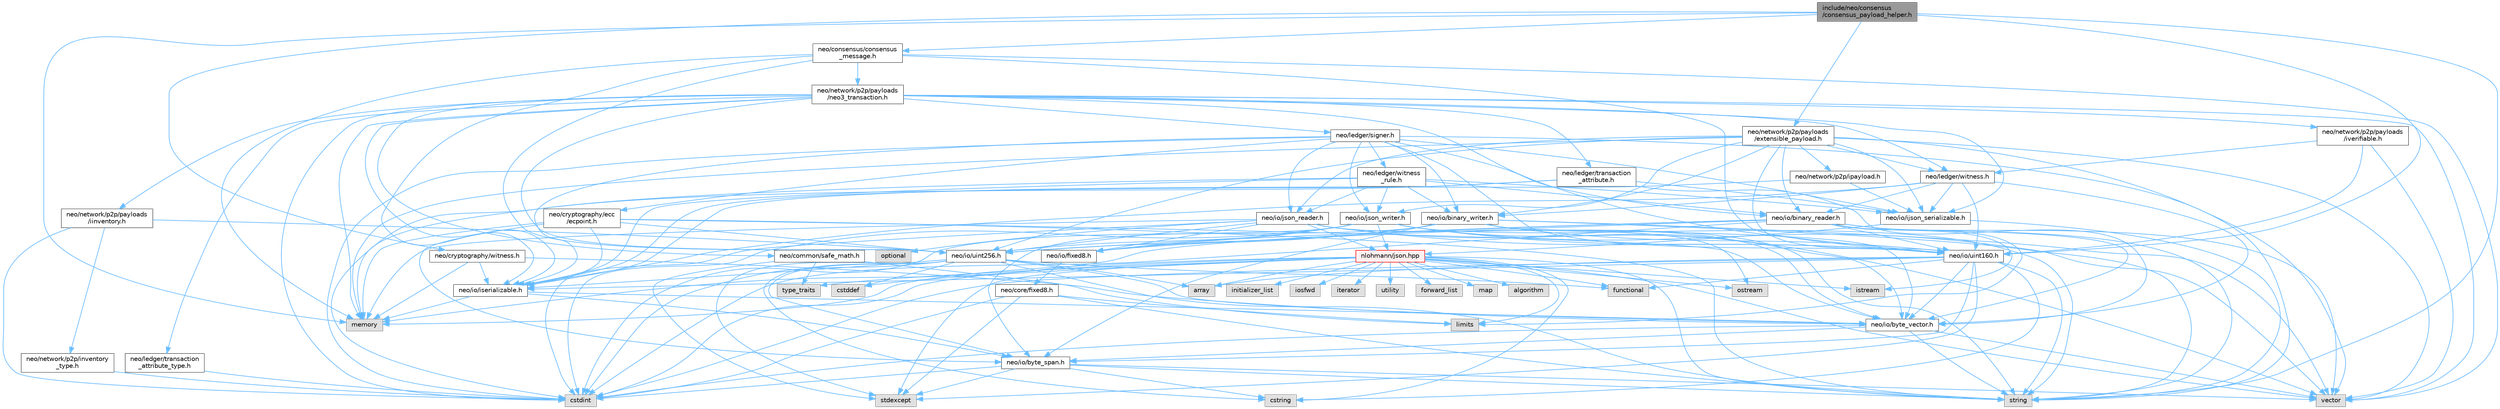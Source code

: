 digraph "include/neo/consensus/consensus_payload_helper.h"
{
 // LATEX_PDF_SIZE
  bgcolor="transparent";
  edge [fontname=Helvetica,fontsize=10,labelfontname=Helvetica,labelfontsize=10];
  node [fontname=Helvetica,fontsize=10,shape=box,height=0.2,width=0.4];
  Node1 [id="Node000001",label="include/neo/consensus\l/consensus_payload_helper.h",height=0.2,width=0.4,color="gray40", fillcolor="grey60", style="filled", fontcolor="black",tooltip=" "];
  Node1 -> Node2 [id="edge1_Node000001_Node000002",color="steelblue1",style="solid",tooltip=" "];
  Node2 [id="Node000002",label="neo/consensus/consensus\l_message.h",height=0.2,width=0.4,color="grey40", fillcolor="white", style="filled",URL="$consensus__message_8h.html",tooltip=" "];
  Node2 -> Node3 [id="edge2_Node000002_Node000003",color="steelblue1",style="solid",tooltip=" "];
  Node3 [id="Node000003",label="neo/io/iserializable.h",height=0.2,width=0.4,color="grey40", fillcolor="white", style="filled",URL="$iserializable_8h.html",tooltip=" "];
  Node3 -> Node4 [id="edge3_Node000003_Node000004",color="steelblue1",style="solid",tooltip=" "];
  Node4 [id="Node000004",label="neo/io/byte_span.h",height=0.2,width=0.4,color="grey40", fillcolor="white", style="filled",URL="$io_2byte__span_8h.html",tooltip=" "];
  Node4 -> Node5 [id="edge4_Node000004_Node000005",color="steelblue1",style="solid",tooltip=" "];
  Node5 [id="Node000005",label="cstdint",height=0.2,width=0.4,color="grey60", fillcolor="#E0E0E0", style="filled",tooltip=" "];
  Node4 -> Node6 [id="edge5_Node000004_Node000006",color="steelblue1",style="solid",tooltip=" "];
  Node6 [id="Node000006",label="cstring",height=0.2,width=0.4,color="grey60", fillcolor="#E0E0E0", style="filled",tooltip=" "];
  Node4 -> Node7 [id="edge6_Node000004_Node000007",color="steelblue1",style="solid",tooltip=" "];
  Node7 [id="Node000007",label="stdexcept",height=0.2,width=0.4,color="grey60", fillcolor="#E0E0E0", style="filled",tooltip=" "];
  Node4 -> Node8 [id="edge7_Node000004_Node000008",color="steelblue1",style="solid",tooltip=" "];
  Node8 [id="Node000008",label="string",height=0.2,width=0.4,color="grey60", fillcolor="#E0E0E0", style="filled",tooltip=" "];
  Node4 -> Node9 [id="edge8_Node000004_Node000009",color="steelblue1",style="solid",tooltip=" "];
  Node9 [id="Node000009",label="vector",height=0.2,width=0.4,color="grey60", fillcolor="#E0E0E0", style="filled",tooltip=" "];
  Node3 -> Node10 [id="edge9_Node000003_Node000010",color="steelblue1",style="solid",tooltip=" "];
  Node10 [id="Node000010",label="neo/io/byte_vector.h",height=0.2,width=0.4,color="grey40", fillcolor="white", style="filled",URL="$io_2byte__vector_8h.html",tooltip=" "];
  Node10 -> Node4 [id="edge10_Node000010_Node000004",color="steelblue1",style="solid",tooltip=" "];
  Node10 -> Node5 [id="edge11_Node000010_Node000005",color="steelblue1",style="solid",tooltip=" "];
  Node10 -> Node8 [id="edge12_Node000010_Node000008",color="steelblue1",style="solid",tooltip=" "];
  Node10 -> Node9 [id="edge13_Node000010_Node000009",color="steelblue1",style="solid",tooltip=" "];
  Node3 -> Node11 [id="edge14_Node000003_Node000011",color="steelblue1",style="solid",tooltip=" "];
  Node11 [id="Node000011",label="memory",height=0.2,width=0.4,color="grey60", fillcolor="#E0E0E0", style="filled",tooltip=" "];
  Node2 -> Node12 [id="edge15_Node000002_Node000012",color="steelblue1",style="solid",tooltip=" "];
  Node12 [id="Node000012",label="neo/io/uint160.h",height=0.2,width=0.4,color="grey40", fillcolor="white", style="filled",URL="$uint160_8h.html",tooltip=" "];
  Node12 -> Node4 [id="edge16_Node000012_Node000004",color="steelblue1",style="solid",tooltip=" "];
  Node12 -> Node10 [id="edge17_Node000012_Node000010",color="steelblue1",style="solid",tooltip=" "];
  Node12 -> Node3 [id="edge18_Node000012_Node000003",color="steelblue1",style="solid",tooltip=" "];
  Node12 -> Node13 [id="edge19_Node000012_Node000013",color="steelblue1",style="solid",tooltip=" "];
  Node13 [id="Node000013",label="array",height=0.2,width=0.4,color="grey60", fillcolor="#E0E0E0", style="filled",tooltip=" "];
  Node12 -> Node5 [id="edge20_Node000012_Node000005",color="steelblue1",style="solid",tooltip=" "];
  Node12 -> Node6 [id="edge21_Node000012_Node000006",color="steelblue1",style="solid",tooltip=" "];
  Node12 -> Node14 [id="edge22_Node000012_Node000014",color="steelblue1",style="solid",tooltip=" "];
  Node14 [id="Node000014",label="functional",height=0.2,width=0.4,color="grey60", fillcolor="#E0E0E0", style="filled",tooltip=" "];
  Node12 -> Node7 [id="edge23_Node000012_Node000007",color="steelblue1",style="solid",tooltip=" "];
  Node12 -> Node8 [id="edge24_Node000012_Node000008",color="steelblue1",style="solid",tooltip=" "];
  Node2 -> Node15 [id="edge25_Node000002_Node000015",color="steelblue1",style="solid",tooltip=" "];
  Node15 [id="Node000015",label="neo/io/uint256.h",height=0.2,width=0.4,color="grey40", fillcolor="white", style="filled",URL="$uint256_8h.html",tooltip=" "];
  Node15 -> Node4 [id="edge26_Node000015_Node000004",color="steelblue1",style="solid",tooltip=" "];
  Node15 -> Node10 [id="edge27_Node000015_Node000010",color="steelblue1",style="solid",tooltip=" "];
  Node15 -> Node3 [id="edge28_Node000015_Node000003",color="steelblue1",style="solid",tooltip=" "];
  Node15 -> Node13 [id="edge29_Node000015_Node000013",color="steelblue1",style="solid",tooltip=" "];
  Node15 -> Node16 [id="edge30_Node000015_Node000016",color="steelblue1",style="solid",tooltip=" "];
  Node16 [id="Node000016",label="cstddef",height=0.2,width=0.4,color="grey60", fillcolor="#E0E0E0", style="filled",tooltip=" "];
  Node15 -> Node5 [id="edge31_Node000015_Node000005",color="steelblue1",style="solid",tooltip=" "];
  Node15 -> Node6 [id="edge32_Node000015_Node000006",color="steelblue1",style="solid",tooltip=" "];
  Node15 -> Node14 [id="edge33_Node000015_Node000014",color="steelblue1",style="solid",tooltip=" "];
  Node15 -> Node7 [id="edge34_Node000015_Node000007",color="steelblue1",style="solid",tooltip=" "];
  Node15 -> Node8 [id="edge35_Node000015_Node000008",color="steelblue1",style="solid",tooltip=" "];
  Node2 -> Node17 [id="edge36_Node000002_Node000017",color="steelblue1",style="solid",tooltip=" "];
  Node17 [id="Node000017",label="neo/network/p2p/payloads\l/neo3_transaction.h",height=0.2,width=0.4,color="grey40", fillcolor="white", style="filled",URL="$neo3__transaction_8h.html",tooltip=" "];
  Node17 -> Node18 [id="edge37_Node000017_Node000018",color="steelblue1",style="solid",tooltip=" "];
  Node18 [id="Node000018",label="neo/common/safe_math.h",height=0.2,width=0.4,color="grey40", fillcolor="white", style="filled",URL="$safe__math_8h.html",tooltip=" "];
  Node18 -> Node19 [id="edge38_Node000018_Node000019",color="steelblue1",style="solid",tooltip=" "];
  Node19 [id="Node000019",label="limits",height=0.2,width=0.4,color="grey60", fillcolor="#E0E0E0", style="filled",tooltip=" "];
  Node18 -> Node7 [id="edge39_Node000018_Node000007",color="steelblue1",style="solid",tooltip=" "];
  Node18 -> Node20 [id="edge40_Node000018_Node000020",color="steelblue1",style="solid",tooltip=" "];
  Node20 [id="Node000020",label="type_traits",height=0.2,width=0.4,color="grey60", fillcolor="#E0E0E0", style="filled",tooltip=" "];
  Node17 -> Node21 [id="edge41_Node000017_Node000021",color="steelblue1",style="solid",tooltip=" "];
  Node21 [id="Node000021",label="neo/io/ijson_serializable.h",height=0.2,width=0.4,color="grey40", fillcolor="white", style="filled",URL="$ijson__serializable_8h.html",tooltip=" "];
  Node21 -> Node22 [id="edge42_Node000021_Node000022",color="steelblue1",style="solid",tooltip=" "];
  Node22 [id="Node000022",label="nlohmann/json.hpp",height=0.2,width=0.4,color="red", fillcolor="#FFF0F0", style="filled",URL="$json_8hpp.html",tooltip=" "];
  Node22 -> Node23 [id="edge43_Node000022_Node000023",color="steelblue1",style="solid",tooltip=" "];
  Node23 [id="Node000023",label="algorithm",height=0.2,width=0.4,color="grey60", fillcolor="#E0E0E0", style="filled",tooltip=" "];
  Node22 -> Node16 [id="edge44_Node000022_Node000016",color="steelblue1",style="solid",tooltip=" "];
  Node22 -> Node14 [id="edge45_Node000022_Node000014",color="steelblue1",style="solid",tooltip=" "];
  Node22 -> Node24 [id="edge46_Node000022_Node000024",color="steelblue1",style="solid",tooltip=" "];
  Node24 [id="Node000024",label="initializer_list",height=0.2,width=0.4,color="grey60", fillcolor="#E0E0E0", style="filled",tooltip=" "];
  Node22 -> Node25 [id="edge47_Node000022_Node000025",color="steelblue1",style="solid",tooltip=" "];
  Node25 [id="Node000025",label="iosfwd",height=0.2,width=0.4,color="grey60", fillcolor="#E0E0E0", style="filled",tooltip=" "];
  Node22 -> Node26 [id="edge48_Node000022_Node000026",color="steelblue1",style="solid",tooltip=" "];
  Node26 [id="Node000026",label="iterator",height=0.2,width=0.4,color="grey60", fillcolor="#E0E0E0", style="filled",tooltip=" "];
  Node22 -> Node11 [id="edge49_Node000022_Node000011",color="steelblue1",style="solid",tooltip=" "];
  Node22 -> Node8 [id="edge50_Node000022_Node000008",color="steelblue1",style="solid",tooltip=" "];
  Node22 -> Node27 [id="edge51_Node000022_Node000027",color="steelblue1",style="solid",tooltip=" "];
  Node27 [id="Node000027",label="utility",height=0.2,width=0.4,color="grey60", fillcolor="#E0E0E0", style="filled",tooltip=" "];
  Node22 -> Node9 [id="edge52_Node000022_Node000009",color="steelblue1",style="solid",tooltip=" "];
  Node22 -> Node13 [id="edge53_Node000022_Node000013",color="steelblue1",style="solid",tooltip=" "];
  Node22 -> Node28 [id="edge54_Node000022_Node000028",color="steelblue1",style="solid",tooltip=" "];
  Node28 [id="Node000028",label="forward_list",height=0.2,width=0.4,color="grey60", fillcolor="#E0E0E0", style="filled",tooltip=" "];
  Node22 -> Node29 [id="edge55_Node000022_Node000029",color="steelblue1",style="solid",tooltip=" "];
  Node29 [id="Node000029",label="map",height=0.2,width=0.4,color="grey60", fillcolor="#E0E0E0", style="filled",tooltip=" "];
  Node22 -> Node20 [id="edge56_Node000022_Node000020",color="steelblue1",style="solid",tooltip=" "];
  Node22 -> Node7 [id="edge57_Node000022_Node000007",color="steelblue1",style="solid",tooltip=" "];
  Node22 -> Node5 [id="edge58_Node000022_Node000005",color="steelblue1",style="solid",tooltip=" "];
  Node22 -> Node19 [id="edge59_Node000022_Node000019",color="steelblue1",style="solid",tooltip=" "];
  Node22 -> Node6 [id="edge60_Node000022_Node000006",color="steelblue1",style="solid",tooltip=" "];
  Node22 -> Node39 [id="edge61_Node000022_Node000039",color="steelblue1",style="solid",tooltip=" "];
  Node39 [id="Node000039",label="istream",height=0.2,width=0.4,color="grey60", fillcolor="#E0E0E0", style="filled",tooltip=" "];
  Node22 -> Node44 [id="edge62_Node000022_Node000044",color="steelblue1",style="solid",tooltip=" "];
  Node44 [id="Node000044",label="ostream",height=0.2,width=0.4,color="grey60", fillcolor="#E0E0E0", style="filled",tooltip=" "];
  Node21 -> Node8 [id="edge63_Node000021_Node000008",color="steelblue1",style="solid",tooltip=" "];
  Node17 -> Node3 [id="edge64_Node000017_Node000003",color="steelblue1",style="solid",tooltip=" "];
  Node17 -> Node12 [id="edge65_Node000017_Node000012",color="steelblue1",style="solid",tooltip=" "];
  Node17 -> Node15 [id="edge66_Node000017_Node000015",color="steelblue1",style="solid",tooltip=" "];
  Node17 -> Node46 [id="edge67_Node000017_Node000046",color="steelblue1",style="solid",tooltip=" "];
  Node46 [id="Node000046",label="neo/ledger/signer.h",height=0.2,width=0.4,color="grey40", fillcolor="white", style="filled",URL="$signer_8h.html",tooltip=" "];
  Node46 -> Node47 [id="edge68_Node000046_Node000047",color="steelblue1",style="solid",tooltip=" "];
  Node47 [id="Node000047",label="neo/cryptography/ecc\l/ecpoint.h",height=0.2,width=0.4,color="grey40", fillcolor="white", style="filled",URL="$ecpoint_8h.html",tooltip=" "];
  Node47 -> Node4 [id="edge69_Node000047_Node000004",color="steelblue1",style="solid",tooltip=" "];
  Node47 -> Node10 [id="edge70_Node000047_Node000010",color="steelblue1",style="solid",tooltip=" "];
  Node47 -> Node3 [id="edge71_Node000047_Node000003",color="steelblue1",style="solid",tooltip=" "];
  Node47 -> Node15 [id="edge72_Node000047_Node000015",color="steelblue1",style="solid",tooltip=" "];
  Node47 -> Node11 [id="edge73_Node000047_Node000011",color="steelblue1",style="solid",tooltip=" "];
  Node47 -> Node8 [id="edge74_Node000047_Node000008",color="steelblue1",style="solid",tooltip=" "];
  Node46 -> Node48 [id="edge75_Node000046_Node000048",color="steelblue1",style="solid",tooltip=" "];
  Node48 [id="Node000048",label="neo/io/binary_reader.h",height=0.2,width=0.4,color="grey40", fillcolor="white", style="filled",URL="$binary__reader_8h.html",tooltip=" "];
  Node48 -> Node10 [id="edge76_Node000048_Node000010",color="steelblue1",style="solid",tooltip=" "];
  Node48 -> Node49 [id="edge77_Node000048_Node000049",color="steelblue1",style="solid",tooltip=" "];
  Node49 [id="Node000049",label="neo/io/fixed8.h",height=0.2,width=0.4,color="grey40", fillcolor="white", style="filled",URL="$io_2fixed8_8h.html",tooltip=" "];
  Node49 -> Node50 [id="edge78_Node000049_Node000050",color="steelblue1",style="solid",tooltip=" "];
  Node50 [id="Node000050",label="neo/core/fixed8.h",height=0.2,width=0.4,color="grey40", fillcolor="white", style="filled",URL="$core_2fixed8_8h.html",tooltip=" "];
  Node50 -> Node5 [id="edge79_Node000050_Node000005",color="steelblue1",style="solid",tooltip=" "];
  Node50 -> Node19 [id="edge80_Node000050_Node000019",color="steelblue1",style="solid",tooltip=" "];
  Node50 -> Node7 [id="edge81_Node000050_Node000007",color="steelblue1",style="solid",tooltip=" "];
  Node50 -> Node8 [id="edge82_Node000050_Node000008",color="steelblue1",style="solid",tooltip=" "];
  Node48 -> Node12 [id="edge83_Node000048_Node000012",color="steelblue1",style="solid",tooltip=" "];
  Node48 -> Node15 [id="edge84_Node000048_Node000015",color="steelblue1",style="solid",tooltip=" "];
  Node48 -> Node5 [id="edge85_Node000048_Node000005",color="steelblue1",style="solid",tooltip=" "];
  Node48 -> Node39 [id="edge86_Node000048_Node000039",color="steelblue1",style="solid",tooltip=" "];
  Node48 -> Node19 [id="edge87_Node000048_Node000019",color="steelblue1",style="solid",tooltip=" "];
  Node48 -> Node11 [id="edge88_Node000048_Node000011",color="steelblue1",style="solid",tooltip=" "];
  Node48 -> Node8 [id="edge89_Node000048_Node000008",color="steelblue1",style="solid",tooltip=" "];
  Node48 -> Node9 [id="edge90_Node000048_Node000009",color="steelblue1",style="solid",tooltip=" "];
  Node46 -> Node51 [id="edge91_Node000046_Node000051",color="steelblue1",style="solid",tooltip=" "];
  Node51 [id="Node000051",label="neo/io/binary_writer.h",height=0.2,width=0.4,color="grey40", fillcolor="white", style="filled",URL="$binary__writer_8h.html",tooltip=" "];
  Node51 -> Node4 [id="edge92_Node000051_Node000004",color="steelblue1",style="solid",tooltip=" "];
  Node51 -> Node10 [id="edge93_Node000051_Node000010",color="steelblue1",style="solid",tooltip=" "];
  Node51 -> Node49 [id="edge94_Node000051_Node000049",color="steelblue1",style="solid",tooltip=" "];
  Node51 -> Node12 [id="edge95_Node000051_Node000012",color="steelblue1",style="solid",tooltip=" "];
  Node51 -> Node15 [id="edge96_Node000051_Node000015",color="steelblue1",style="solid",tooltip=" "];
  Node51 -> Node5 [id="edge97_Node000051_Node000005",color="steelblue1",style="solid",tooltip=" "];
  Node51 -> Node44 [id="edge98_Node000051_Node000044",color="steelblue1",style="solid",tooltip=" "];
  Node51 -> Node8 [id="edge99_Node000051_Node000008",color="steelblue1",style="solid",tooltip=" "];
  Node51 -> Node9 [id="edge100_Node000051_Node000009",color="steelblue1",style="solid",tooltip=" "];
  Node46 -> Node21 [id="edge101_Node000046_Node000021",color="steelblue1",style="solid",tooltip=" "];
  Node46 -> Node3 [id="edge102_Node000046_Node000003",color="steelblue1",style="solid",tooltip=" "];
  Node46 -> Node52 [id="edge103_Node000046_Node000052",color="steelblue1",style="solid",tooltip=" "];
  Node52 [id="Node000052",label="neo/io/json_reader.h",height=0.2,width=0.4,color="grey40", fillcolor="white", style="filled",URL="$json__reader_8h.html",tooltip=" "];
  Node52 -> Node10 [id="edge104_Node000052_Node000010",color="steelblue1",style="solid",tooltip=" "];
  Node52 -> Node49 [id="edge105_Node000052_Node000049",color="steelblue1",style="solid",tooltip=" "];
  Node52 -> Node12 [id="edge106_Node000052_Node000012",color="steelblue1",style="solid",tooltip=" "];
  Node52 -> Node15 [id="edge107_Node000052_Node000015",color="steelblue1",style="solid",tooltip=" "];
  Node52 -> Node5 [id="edge108_Node000052_Node000005",color="steelblue1",style="solid",tooltip=" "];
  Node52 -> Node11 [id="edge109_Node000052_Node000011",color="steelblue1",style="solid",tooltip=" "];
  Node52 -> Node22 [id="edge110_Node000052_Node000022",color="steelblue1",style="solid",tooltip=" "];
  Node52 -> Node53 [id="edge111_Node000052_Node000053",color="steelblue1",style="solid",tooltip=" "];
  Node53 [id="Node000053",label="optional",height=0.2,width=0.4,color="grey60", fillcolor="#E0E0E0", style="filled",tooltip=" "];
  Node52 -> Node8 [id="edge112_Node000052_Node000008",color="steelblue1",style="solid",tooltip=" "];
  Node52 -> Node9 [id="edge113_Node000052_Node000009",color="steelblue1",style="solid",tooltip=" "];
  Node46 -> Node54 [id="edge114_Node000046_Node000054",color="steelblue1",style="solid",tooltip=" "];
  Node54 [id="Node000054",label="neo/io/json_writer.h",height=0.2,width=0.4,color="grey40", fillcolor="white", style="filled",URL="$json__writer_8h.html",tooltip=" "];
  Node54 -> Node4 [id="edge115_Node000054_Node000004",color="steelblue1",style="solid",tooltip=" "];
  Node54 -> Node10 [id="edge116_Node000054_Node000010",color="steelblue1",style="solid",tooltip=" "];
  Node54 -> Node49 [id="edge117_Node000054_Node000049",color="steelblue1",style="solid",tooltip=" "];
  Node54 -> Node12 [id="edge118_Node000054_Node000012",color="steelblue1",style="solid",tooltip=" "];
  Node54 -> Node15 [id="edge119_Node000054_Node000015",color="steelblue1",style="solid",tooltip=" "];
  Node54 -> Node5 [id="edge120_Node000054_Node000005",color="steelblue1",style="solid",tooltip=" "];
  Node54 -> Node22 [id="edge121_Node000054_Node000022",color="steelblue1",style="solid",tooltip=" "];
  Node54 -> Node8 [id="edge122_Node000054_Node000008",color="steelblue1",style="solid",tooltip=" "];
  Node54 -> Node9 [id="edge123_Node000054_Node000009",color="steelblue1",style="solid",tooltip=" "];
  Node46 -> Node12 [id="edge124_Node000046_Node000012",color="steelblue1",style="solid",tooltip=" "];
  Node46 -> Node55 [id="edge125_Node000046_Node000055",color="steelblue1",style="solid",tooltip=" "];
  Node55 [id="Node000055",label="neo/ledger/witness\l_rule.h",height=0.2,width=0.4,color="grey40", fillcolor="white", style="filled",URL="$witness__rule_8h.html",tooltip=" "];
  Node55 -> Node48 [id="edge126_Node000055_Node000048",color="steelblue1",style="solid",tooltip=" "];
  Node55 -> Node51 [id="edge127_Node000055_Node000051",color="steelblue1",style="solid",tooltip=" "];
  Node55 -> Node21 [id="edge128_Node000055_Node000021",color="steelblue1",style="solid",tooltip=" "];
  Node55 -> Node3 [id="edge129_Node000055_Node000003",color="steelblue1",style="solid",tooltip=" "];
  Node55 -> Node52 [id="edge130_Node000055_Node000052",color="steelblue1",style="solid",tooltip=" "];
  Node55 -> Node54 [id="edge131_Node000055_Node000054",color="steelblue1",style="solid",tooltip=" "];
  Node55 -> Node11 [id="edge132_Node000055_Node000011",color="steelblue1",style="solid",tooltip=" "];
  Node46 -> Node5 [id="edge133_Node000046_Node000005",color="steelblue1",style="solid",tooltip=" "];
  Node46 -> Node9 [id="edge134_Node000046_Node000009",color="steelblue1",style="solid",tooltip=" "];
  Node17 -> Node56 [id="edge135_Node000017_Node000056",color="steelblue1",style="solid",tooltip=" "];
  Node56 [id="Node000056",label="neo/ledger/transaction\l_attribute.h",height=0.2,width=0.4,color="grey40", fillcolor="white", style="filled",URL="$transaction__attribute_8h.html",tooltip=" "];
  Node56 -> Node10 [id="edge136_Node000056_Node000010",color="steelblue1",style="solid",tooltip=" "];
  Node56 -> Node21 [id="edge137_Node000056_Node000021",color="steelblue1",style="solid",tooltip=" "];
  Node56 -> Node3 [id="edge138_Node000056_Node000003",color="steelblue1",style="solid",tooltip=" "];
  Node56 -> Node5 [id="edge139_Node000056_Node000005",color="steelblue1",style="solid",tooltip=" "];
  Node17 -> Node57 [id="edge140_Node000017_Node000057",color="steelblue1",style="solid",tooltip=" "];
  Node57 [id="Node000057",label="neo/ledger/transaction\l_attribute_type.h",height=0.2,width=0.4,color="grey40", fillcolor="white", style="filled",URL="$transaction__attribute__type_8h.html",tooltip=" "];
  Node57 -> Node5 [id="edge141_Node000057_Node000005",color="steelblue1",style="solid",tooltip=" "];
  Node17 -> Node58 [id="edge142_Node000017_Node000058",color="steelblue1",style="solid",tooltip=" "];
  Node58 [id="Node000058",label="neo/ledger/witness.h",height=0.2,width=0.4,color="grey40", fillcolor="white", style="filled",URL="$ledger_2witness_8h.html",tooltip=" "];
  Node58 -> Node48 [id="edge143_Node000058_Node000048",color="steelblue1",style="solid",tooltip=" "];
  Node58 -> Node51 [id="edge144_Node000058_Node000051",color="steelblue1",style="solid",tooltip=" "];
  Node58 -> Node10 [id="edge145_Node000058_Node000010",color="steelblue1",style="solid",tooltip=" "];
  Node58 -> Node21 [id="edge146_Node000058_Node000021",color="steelblue1",style="solid",tooltip=" "];
  Node58 -> Node3 [id="edge147_Node000058_Node000003",color="steelblue1",style="solid",tooltip=" "];
  Node58 -> Node12 [id="edge148_Node000058_Node000012",color="steelblue1",style="solid",tooltip=" "];
  Node17 -> Node59 [id="edge149_Node000017_Node000059",color="steelblue1",style="solid",tooltip=" "];
  Node59 [id="Node000059",label="neo/network/p2p/payloads\l/iinventory.h",height=0.2,width=0.4,color="grey40", fillcolor="white", style="filled",URL="$payloads_2iinventory_8h.html",tooltip=" "];
  Node59 -> Node15 [id="edge150_Node000059_Node000015",color="steelblue1",style="solid",tooltip=" "];
  Node59 -> Node60 [id="edge151_Node000059_Node000060",color="steelblue1",style="solid",tooltip=" "];
  Node60 [id="Node000060",label="neo/network/p2p/inventory\l_type.h",height=0.2,width=0.4,color="grey40", fillcolor="white", style="filled",URL="$p2p_2inventory__type_8h.html",tooltip=" "];
  Node60 -> Node5 [id="edge152_Node000060_Node000005",color="steelblue1",style="solid",tooltip=" "];
  Node59 -> Node5 [id="edge153_Node000059_Node000005",color="steelblue1",style="solid",tooltip=" "];
  Node17 -> Node61 [id="edge154_Node000017_Node000061",color="steelblue1",style="solid",tooltip=" "];
  Node61 [id="Node000061",label="neo/network/p2p/payloads\l/iverifiable.h",height=0.2,width=0.4,color="grey40", fillcolor="white", style="filled",URL="$iverifiable_8h.html",tooltip=" "];
  Node61 -> Node12 [id="edge155_Node000061_Node000012",color="steelblue1",style="solid",tooltip=" "];
  Node61 -> Node58 [id="edge156_Node000061_Node000058",color="steelblue1",style="solid",tooltip=" "];
  Node61 -> Node9 [id="edge157_Node000061_Node000009",color="steelblue1",style="solid",tooltip=" "];
  Node17 -> Node5 [id="edge158_Node000017_Node000005",color="steelblue1",style="solid",tooltip=" "];
  Node17 -> Node11 [id="edge159_Node000017_Node000011",color="steelblue1",style="solid",tooltip=" "];
  Node17 -> Node9 [id="edge160_Node000017_Node000009",color="steelblue1",style="solid",tooltip=" "];
  Node2 -> Node11 [id="edge161_Node000002_Node000011",color="steelblue1",style="solid",tooltip=" "];
  Node2 -> Node9 [id="edge162_Node000002_Node000009",color="steelblue1",style="solid",tooltip=" "];
  Node1 -> Node62 [id="edge163_Node000001_Node000062",color="steelblue1",style="solid",tooltip=" "];
  Node62 [id="Node000062",label="neo/cryptography/witness.h",height=0.2,width=0.4,color="grey40", fillcolor="white", style="filled",URL="$cryptography_2witness_8h.html",tooltip=" "];
  Node62 -> Node10 [id="edge164_Node000062_Node000010",color="steelblue1",style="solid",tooltip=" "];
  Node62 -> Node3 [id="edge165_Node000062_Node000003",color="steelblue1",style="solid",tooltip=" "];
  Node62 -> Node11 [id="edge166_Node000062_Node000011",color="steelblue1",style="solid",tooltip=" "];
  Node1 -> Node12 [id="edge167_Node000001_Node000012",color="steelblue1",style="solid",tooltip=" "];
  Node1 -> Node63 [id="edge168_Node000001_Node000063",color="steelblue1",style="solid",tooltip=" "];
  Node63 [id="Node000063",label="neo/network/p2p/payloads\l/extensible_payload.h",height=0.2,width=0.4,color="grey40", fillcolor="white", style="filled",URL="$p2p_2payloads_2extensible__payload_8h.html",tooltip=" "];
  Node63 -> Node48 [id="edge169_Node000063_Node000048",color="steelblue1",style="solid",tooltip=" "];
  Node63 -> Node51 [id="edge170_Node000063_Node000051",color="steelblue1",style="solid",tooltip=" "];
  Node63 -> Node21 [id="edge171_Node000063_Node000021",color="steelblue1",style="solid",tooltip=" "];
  Node63 -> Node52 [id="edge172_Node000063_Node000052",color="steelblue1",style="solid",tooltip=" "];
  Node63 -> Node54 [id="edge173_Node000063_Node000054",color="steelblue1",style="solid",tooltip=" "];
  Node63 -> Node12 [id="edge174_Node000063_Node000012",color="steelblue1",style="solid",tooltip=" "];
  Node63 -> Node15 [id="edge175_Node000063_Node000015",color="steelblue1",style="solid",tooltip=" "];
  Node63 -> Node58 [id="edge176_Node000063_Node000058",color="steelblue1",style="solid",tooltip=" "];
  Node63 -> Node64 [id="edge177_Node000063_Node000064",color="steelblue1",style="solid",tooltip=" "];
  Node64 [id="Node000064",label="neo/network/p2p/ipayload.h",height=0.2,width=0.4,color="grey40", fillcolor="white", style="filled",URL="$p2p_2ipayload_8h.html",tooltip=" "];
  Node64 -> Node21 [id="edge178_Node000064_Node000021",color="steelblue1",style="solid",tooltip=" "];
  Node64 -> Node3 [id="edge179_Node000064_Node000003",color="steelblue1",style="solid",tooltip=" "];
  Node63 -> Node11 [id="edge180_Node000063_Node000011",color="steelblue1",style="solid",tooltip=" "];
  Node63 -> Node8 [id="edge181_Node000063_Node000008",color="steelblue1",style="solid",tooltip=" "];
  Node63 -> Node9 [id="edge182_Node000063_Node000009",color="steelblue1",style="solid",tooltip=" "];
  Node1 -> Node11 [id="edge183_Node000001_Node000011",color="steelblue1",style="solid",tooltip=" "];
  Node1 -> Node8 [id="edge184_Node000001_Node000008",color="steelblue1",style="solid",tooltip=" "];
}
